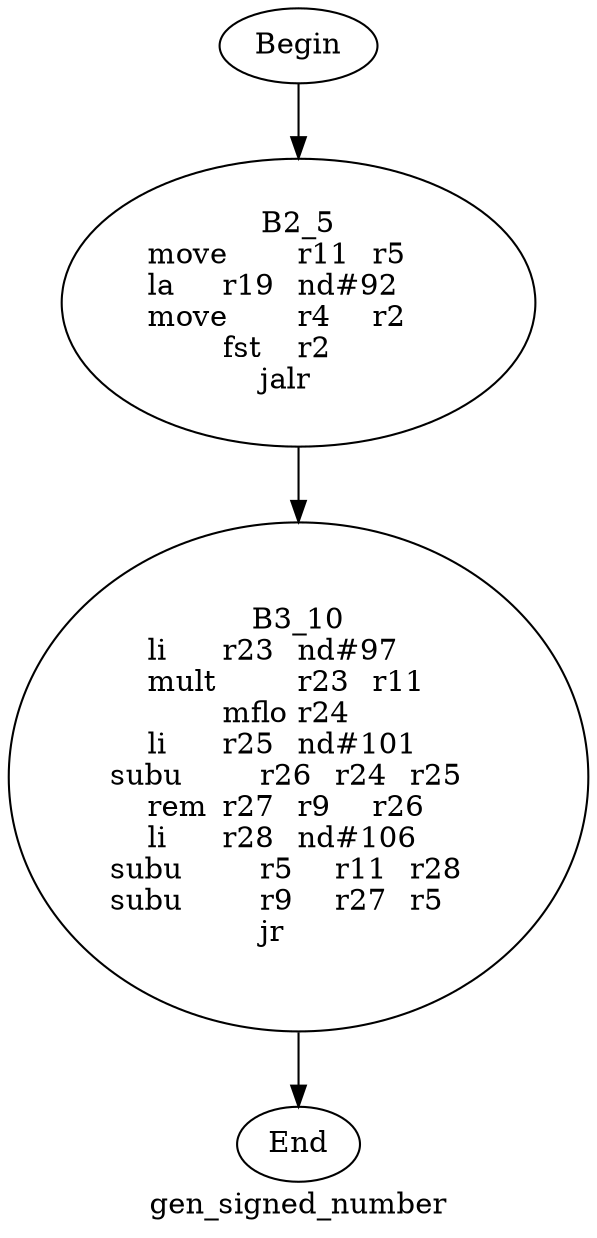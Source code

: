 digraph G{
	label = "gen_signed_number"	style = "dashed";
	color = purple;
	Node0 [label = "Begin"];
	Node0 -> {Node2 }
	Node1 [label = "End"];
	Node1 -> {}
	Node2 [label = "B2_5\nmove	r11	r5	\nla	r19	nd#92	\nmove	r4	r2	\nfst	r2	\njalr	\n"];
	Node2 -> {Node3 }
	Node3 [label = "B3_10\nli	r23	nd#97	\nmult	r23	r11	\nmflo	r24	\nli	r25	nd#101	\nsubu	r26	r24	r25	\nrem	r27	r9	r26	\nli	r28	nd#106	\nsubu	r5	r11	r28	\nsubu	r9	r27	r5	\njr	\n"];
	Node3 -> {Node1 }
}
